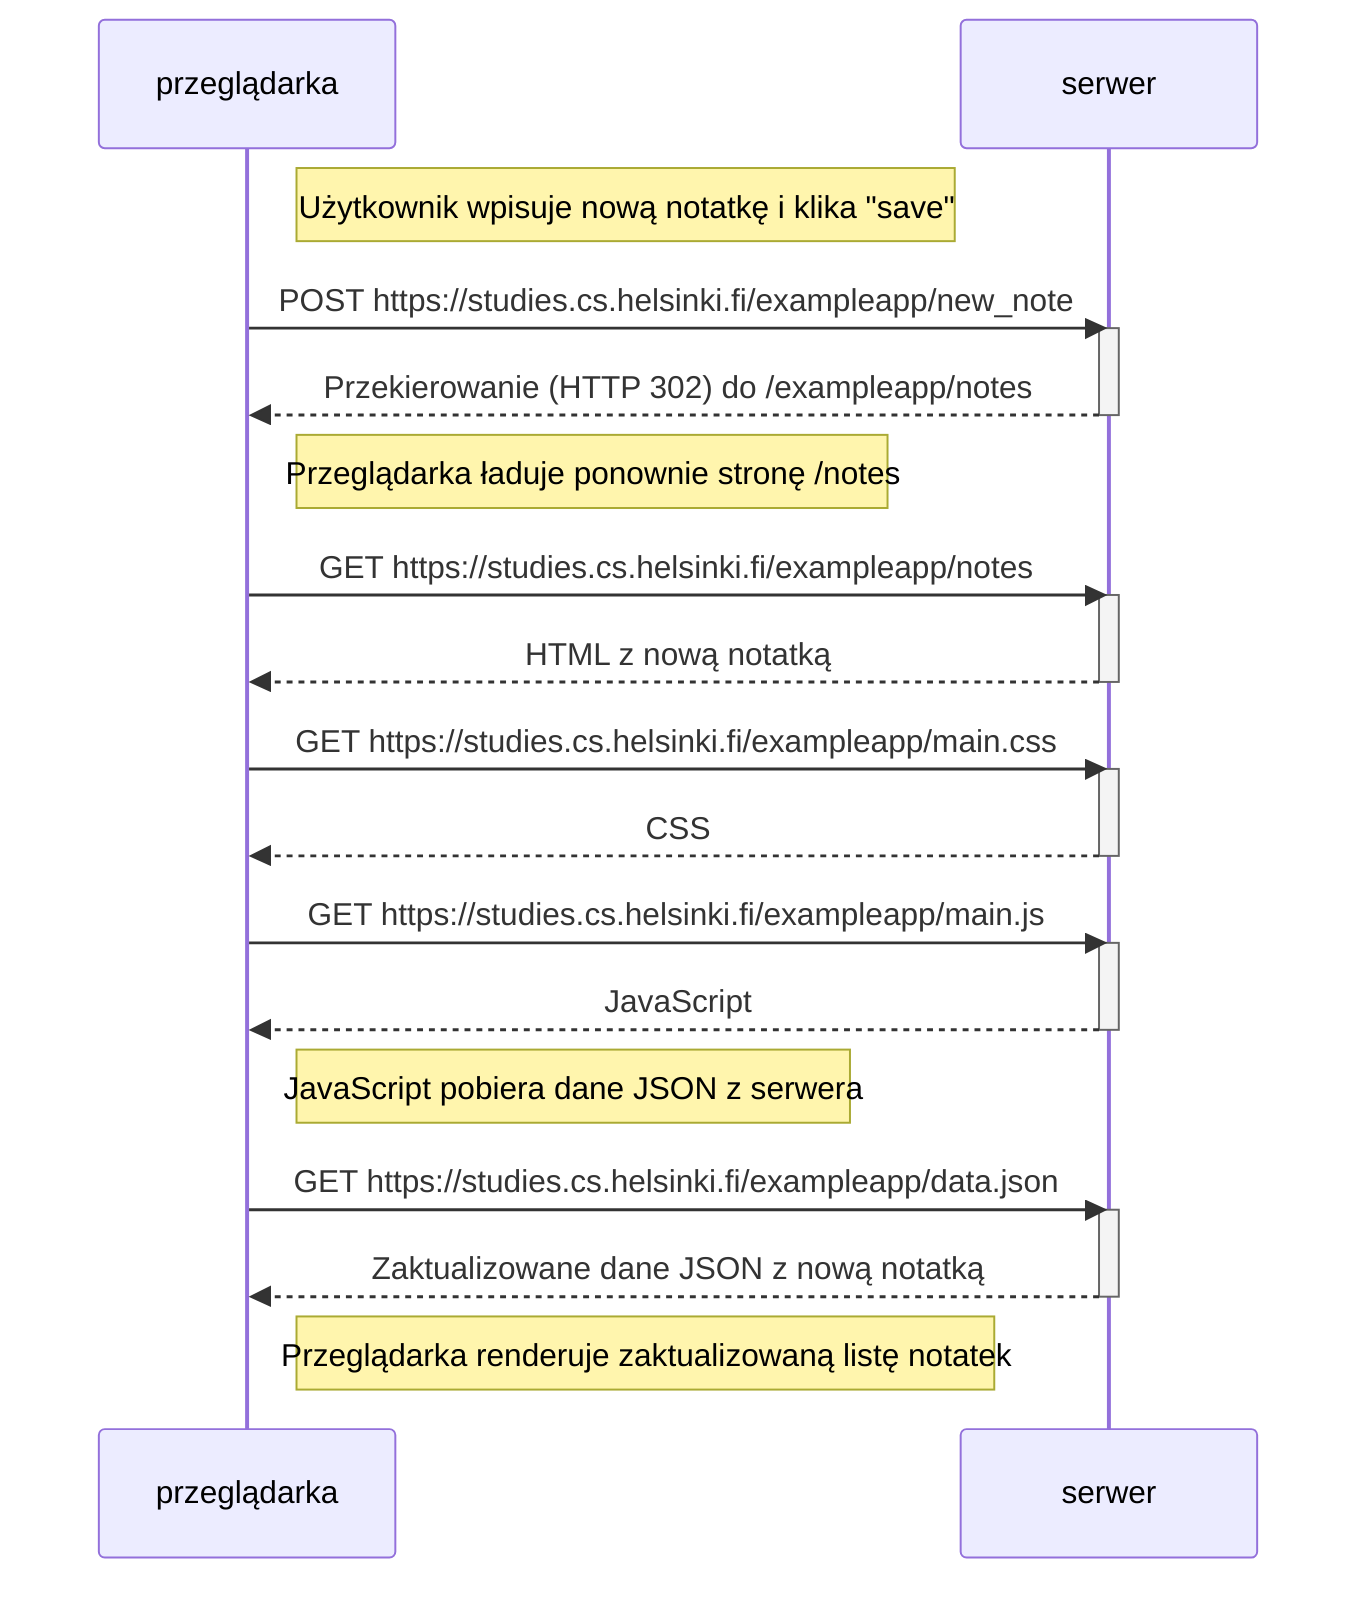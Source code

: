 sequenceDiagram
    participant przeglądarka
    participant serwer

    Note right of przeglądarka: Użytkownik wpisuje nową notatkę i klika "save"

    przeglądarka->>serwer: POST https://studies.cs.helsinki.fi/exampleapp/new_note
    activate serwer
    serwer-->>przeglądarka: Przekierowanie (HTTP 302) do /exampleapp/notes
    deactivate serwer

    Note right of przeglądarka: Przeglądarka ładuje ponownie stronę /notes

    przeglądarka->>serwer: GET https://studies.cs.helsinki.fi/exampleapp/notes
    activate serwer
    serwer-->>przeglądarka: HTML z nową notatką
    deactivate serwer

    przeglądarka->>serwer: GET https://studies.cs.helsinki.fi/exampleapp/main.css
    activate serwer
    serwer-->>przeglądarka: CSS
    deactivate serwer

    przeglądarka->>serwer: GET https://studies.cs.helsinki.fi/exampleapp/main.js
    activate serwer
    serwer-->>przeglądarka: JavaScript
    deactivate serwer

    Note right of przeglądarka: JavaScript pobiera dane JSON z serwera

    przeglądarka->>serwer: GET https://studies.cs.helsinki.fi/exampleapp/data.json
    activate serwer
    serwer-->>przeglądarka: Zaktualizowane dane JSON z nową notatką
    deactivate serwer

    Note right of przeglądarka: Przeglądarka renderuje zaktualizowaną listę notatek